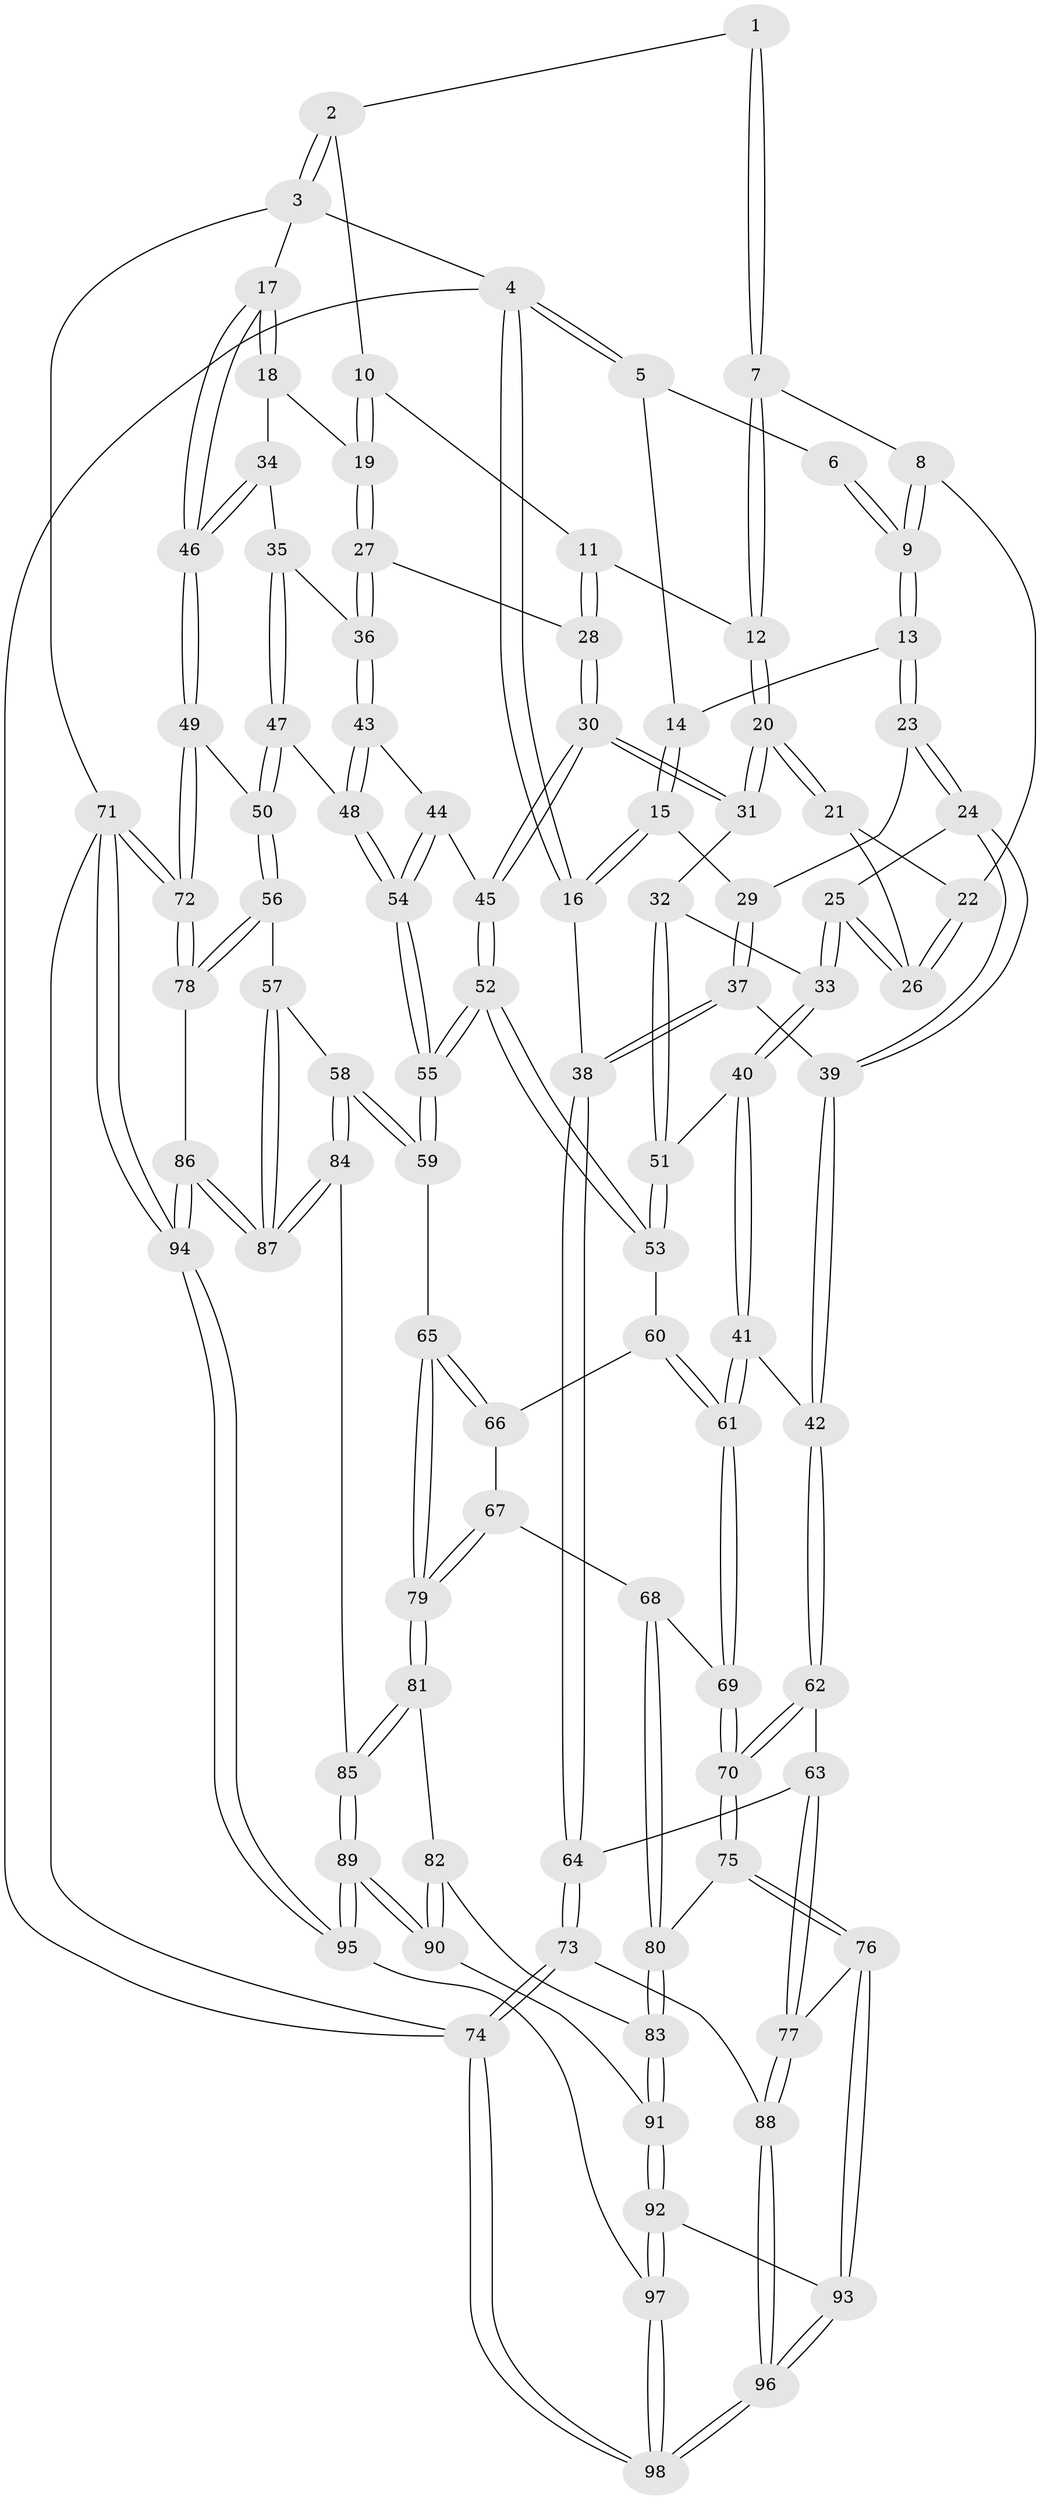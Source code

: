 // Generated by graph-tools (version 1.1) at 2025/38/03/09/25 02:38:50]
// undirected, 98 vertices, 242 edges
graph export_dot {
graph [start="1"]
  node [color=gray90,style=filled];
  1 [pos="+0.5027323708002079+0"];
  2 [pos="+0.7460993257049313+0"];
  3 [pos="+1+0"];
  4 [pos="+0+0"];
  5 [pos="+0+0"];
  6 [pos="+0.2515617716861557+0"];
  7 [pos="+0.477152066557529+0.07193362723928143"];
  8 [pos="+0.43919129264096785+0.10602279466864561"];
  9 [pos="+0.2628821269015011+0.10087537545697205"];
  10 [pos="+0.7254657322823921+0.0032661476928117195"];
  11 [pos="+0.64174322076997+0.13401530461720432"];
  12 [pos="+0.5636265514577481+0.16663503920276884"];
  13 [pos="+0.25533581818831463+0.12303621254043604"];
  14 [pos="+0.08190849334112736+0.06620392998127443"];
  15 [pos="+0.09290933766739615+0.20256039034604592"];
  16 [pos="+0+0.0874855426387525"];
  17 [pos="+1+0"];
  18 [pos="+0.9226746082006083+0.18990872653549098"];
  19 [pos="+0.8174628843338442+0.20866440684442372"];
  20 [pos="+0.5530561992149795+0.2010168320556016"];
  21 [pos="+0.501106577232312+0.18945522114234928"];
  22 [pos="+0.4266143746183145+0.1620851246148976"];
  23 [pos="+0.2522545778301492+0.13902003374183067"];
  24 [pos="+0.3149006443760708+0.23079376145811756"];
  25 [pos="+0.3870731635800227+0.24519299795176475"];
  26 [pos="+0.41036712391230856+0.19963182509547917"];
  27 [pos="+0.7700430706700732+0.27928457544037294"];
  28 [pos="+0.721591794502325+0.28232878219750396"];
  29 [pos="+0.10718443847058949+0.21446101650788754"];
  30 [pos="+0.6090396517267183+0.3461425844884344"];
  31 [pos="+0.537852158085817+0.3150343137357532"];
  32 [pos="+0.510983274513074+0.32126025227038635"];
  33 [pos="+0.3950280184139946+0.253012612171226"];
  34 [pos="+0.9250494130523235+0.35094141706386883"];
  35 [pos="+0.8749593335604685+0.35601219864183725"];
  36 [pos="+0.7982127376778348+0.32206836018334845"];
  37 [pos="+0.10896753107849656+0.3530312216124023"];
  38 [pos="+0+0.4745055504144278"];
  39 [pos="+0.2124046416375444+0.40605957637705675"];
  40 [pos="+0.32545183960460683+0.4329540704346014"];
  41 [pos="+0.30134625173927115+0.45298241457965377"];
  42 [pos="+0.24023985188166494+0.44792496197333154"];
  43 [pos="+0.7861362577937886+0.38332061753878655"];
  44 [pos="+0.7534658096320935+0.42096458434309025"];
  45 [pos="+0.6163329417342158+0.37117578065906154"];
  46 [pos="+1+0.4635896903976127"];
  47 [pos="+0.8621284899258301+0.4697321319008215"];
  48 [pos="+0.8260768888527759+0.45531543286962856"];
  49 [pos="+1+0.506930389693213"];
  50 [pos="+0.9342583250937689+0.5702485598990089"];
  51 [pos="+0.49150238498508925+0.34932444555357256"];
  52 [pos="+0.631042562816108+0.49900689653868224"];
  53 [pos="+0.4722515636584315+0.5018028204431408"];
  54 [pos="+0.7441360948660919+0.4813353508837983"];
  55 [pos="+0.6779977939158137+0.5698553787594959"];
  56 [pos="+0.8314446111345445+0.6505425786194087"];
  57 [pos="+0.7673898792501579+0.6536923710501733"];
  58 [pos="+0.7285647845411828+0.6495354684672252"];
  59 [pos="+0.6923878872228434+0.6351955659575617"];
  60 [pos="+0.46479536805748306+0.5086257721907134"];
  61 [pos="+0.3988553414341321+0.5275380655974831"];
  62 [pos="+0.16934063078315256+0.6363743280829818"];
  63 [pos="+0+0.5875469914929605"];
  64 [pos="+0+0.5530097233467305"];
  65 [pos="+0.6463766423572729+0.6599152471357768"];
  66 [pos="+0.48720771617604003+0.5453737717398904"];
  67 [pos="+0.49514899043866295+0.694182859528002"];
  68 [pos="+0.47885350770756063+0.6955668609331608"];
  69 [pos="+0.39386588365215286+0.6133801084771939"];
  70 [pos="+0.20597084708137423+0.7005115056288082"];
  71 [pos="+1+1"];
  72 [pos="+1+0.8090822934881786"];
  73 [pos="+0+0.8677641658801851"];
  74 [pos="+0+1"];
  75 [pos="+0.2172055453088469+0.7824826105055727"];
  76 [pos="+0.2080884583488873+0.7963666868494794"];
  77 [pos="+0.10142350791961585+0.8472948255107772"];
  78 [pos="+0.9259878018315781+0.8121653998823068"];
  79 [pos="+0.5891707596834272+0.70176824581497"];
  80 [pos="+0.3706497305662463+0.8115091337933126"];
  81 [pos="+0.5828975398715923+0.79517709846252"];
  82 [pos="+0.5574025611004809+0.8141506390770157"];
  83 [pos="+0.41988859732521494+0.8775486618883889"];
  84 [pos="+0.7181205251703952+0.8696822110075885"];
  85 [pos="+0.6295822590977715+0.8814791312540582"];
  86 [pos="+0.8388768240016393+0.9609532537345453"];
  87 [pos="+0.8104876843699428+0.9314668921643425"];
  88 [pos="+0.08692985399530154+0.8561215457180051"];
  89 [pos="+0.5915425206261242+0.9845232624847722"];
  90 [pos="+0.5184800877991317+0.9292725456356867"];
  91 [pos="+0.4230020407318866+0.8896882918899276"];
  92 [pos="+0.36053386823432404+1"];
  93 [pos="+0.22614140227002225+0.8799459282668819"];
  94 [pos="+0.871061132921445+1"];
  95 [pos="+0.6300521767102056+1"];
  96 [pos="+0.09708895897602011+1"];
  97 [pos="+0.3692091136143942+1"];
  98 [pos="+0.0725356760019704+1"];
  1 -- 2;
  1 -- 7;
  1 -- 7;
  2 -- 3;
  2 -- 3;
  2 -- 10;
  3 -- 4;
  3 -- 17;
  3 -- 71;
  4 -- 5;
  4 -- 5;
  4 -- 16;
  4 -- 16;
  4 -- 74;
  5 -- 6;
  5 -- 14;
  6 -- 9;
  6 -- 9;
  7 -- 8;
  7 -- 12;
  7 -- 12;
  8 -- 9;
  8 -- 9;
  8 -- 22;
  9 -- 13;
  9 -- 13;
  10 -- 11;
  10 -- 19;
  10 -- 19;
  11 -- 12;
  11 -- 28;
  11 -- 28;
  12 -- 20;
  12 -- 20;
  13 -- 14;
  13 -- 23;
  13 -- 23;
  14 -- 15;
  14 -- 15;
  15 -- 16;
  15 -- 16;
  15 -- 29;
  16 -- 38;
  17 -- 18;
  17 -- 18;
  17 -- 46;
  17 -- 46;
  18 -- 19;
  18 -- 34;
  19 -- 27;
  19 -- 27;
  20 -- 21;
  20 -- 21;
  20 -- 31;
  20 -- 31;
  21 -- 22;
  21 -- 26;
  22 -- 26;
  22 -- 26;
  23 -- 24;
  23 -- 24;
  23 -- 29;
  24 -- 25;
  24 -- 39;
  24 -- 39;
  25 -- 26;
  25 -- 26;
  25 -- 33;
  25 -- 33;
  27 -- 28;
  27 -- 36;
  27 -- 36;
  28 -- 30;
  28 -- 30;
  29 -- 37;
  29 -- 37;
  30 -- 31;
  30 -- 31;
  30 -- 45;
  30 -- 45;
  31 -- 32;
  32 -- 33;
  32 -- 51;
  32 -- 51;
  33 -- 40;
  33 -- 40;
  34 -- 35;
  34 -- 46;
  34 -- 46;
  35 -- 36;
  35 -- 47;
  35 -- 47;
  36 -- 43;
  36 -- 43;
  37 -- 38;
  37 -- 38;
  37 -- 39;
  38 -- 64;
  38 -- 64;
  39 -- 42;
  39 -- 42;
  40 -- 41;
  40 -- 41;
  40 -- 51;
  41 -- 42;
  41 -- 61;
  41 -- 61;
  42 -- 62;
  42 -- 62;
  43 -- 44;
  43 -- 48;
  43 -- 48;
  44 -- 45;
  44 -- 54;
  44 -- 54;
  45 -- 52;
  45 -- 52;
  46 -- 49;
  46 -- 49;
  47 -- 48;
  47 -- 50;
  47 -- 50;
  48 -- 54;
  48 -- 54;
  49 -- 50;
  49 -- 72;
  49 -- 72;
  50 -- 56;
  50 -- 56;
  51 -- 53;
  51 -- 53;
  52 -- 53;
  52 -- 53;
  52 -- 55;
  52 -- 55;
  53 -- 60;
  54 -- 55;
  54 -- 55;
  55 -- 59;
  55 -- 59;
  56 -- 57;
  56 -- 78;
  56 -- 78;
  57 -- 58;
  57 -- 87;
  57 -- 87;
  58 -- 59;
  58 -- 59;
  58 -- 84;
  58 -- 84;
  59 -- 65;
  60 -- 61;
  60 -- 61;
  60 -- 66;
  61 -- 69;
  61 -- 69;
  62 -- 63;
  62 -- 70;
  62 -- 70;
  63 -- 64;
  63 -- 77;
  63 -- 77;
  64 -- 73;
  64 -- 73;
  65 -- 66;
  65 -- 66;
  65 -- 79;
  65 -- 79;
  66 -- 67;
  67 -- 68;
  67 -- 79;
  67 -- 79;
  68 -- 69;
  68 -- 80;
  68 -- 80;
  69 -- 70;
  69 -- 70;
  70 -- 75;
  70 -- 75;
  71 -- 72;
  71 -- 72;
  71 -- 94;
  71 -- 94;
  71 -- 74;
  72 -- 78;
  72 -- 78;
  73 -- 74;
  73 -- 74;
  73 -- 88;
  74 -- 98;
  74 -- 98;
  75 -- 76;
  75 -- 76;
  75 -- 80;
  76 -- 77;
  76 -- 93;
  76 -- 93;
  77 -- 88;
  77 -- 88;
  78 -- 86;
  79 -- 81;
  79 -- 81;
  80 -- 83;
  80 -- 83;
  81 -- 82;
  81 -- 85;
  81 -- 85;
  82 -- 83;
  82 -- 90;
  82 -- 90;
  83 -- 91;
  83 -- 91;
  84 -- 85;
  84 -- 87;
  84 -- 87;
  85 -- 89;
  85 -- 89;
  86 -- 87;
  86 -- 87;
  86 -- 94;
  86 -- 94;
  88 -- 96;
  88 -- 96;
  89 -- 90;
  89 -- 90;
  89 -- 95;
  89 -- 95;
  90 -- 91;
  91 -- 92;
  91 -- 92;
  92 -- 93;
  92 -- 97;
  92 -- 97;
  93 -- 96;
  93 -- 96;
  94 -- 95;
  94 -- 95;
  95 -- 97;
  96 -- 98;
  96 -- 98;
  97 -- 98;
  97 -- 98;
}

